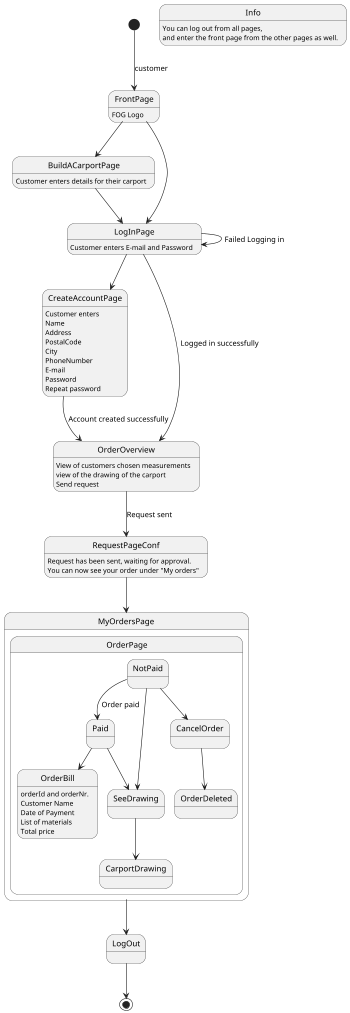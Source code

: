 @startuml
'https://plantuml.com/state-diagram

scale 350 width
[*] --> FrontPage : customer

state FrontPage {
FrontPage : FOG Logo
}

state Info
Info : You can log out from all pages,
Info : and enter the front page from the other pages as well.
state BuildACarportPage
FrontPage --> BuildACarportPage
BuildACarportPage : Customer enters details for their carport
BuildACarportPage --> LogInPage


state CreateAccountPage
CreateAccountPage : Customer enters
CreateAccountPage : Name
CreateAccountPage : Address
CreateAccountPage : PostalCode
CreateAccountPage : City
CreateAccountPage : PhoneNumber
CreateAccountPage : E-mail
CreateAccountPage : Password
CreateAccountPage : Repeat password
CreateAccountPage --> OrderOverview : Account created successfully

state LogInPage
FrontPage --> LogInPage
LogInPage : Customer enters E-mail and Password
LogInPage --> LogInPage : Failed Logging in
LogInPage --> CreateAccountPage

state OrderOverview
LogInPage --> OrderOverview : Logged in successfully
OrderOverview : View of customers chosen measurements
OrderOverview : view of the drawing of the carport
OrderOverview : Send request
OrderOverview --> RequestPageConf : Request sent

state RequestPageConf
RequestPageConf --> MyOrdersPage
RequestPageConf : Request has been sent, waiting for approval.
RequestPageConf : You can now see your order under "My orders"

state MyOrdersPage {

state OrderPage {

state Paid
Paid --> SeeDrawing
Paid --> OrderBill

state OrderBill
OrderBill : orderId and orderNr.
OrderBill : Customer Name
OrderBill : Date of Payment
OrderBill : List of materials
OrderBill : Total price

state NotPaid
NotPaid --> Paid : Order paid
NotPaid --> SeeDrawing
NotPaid --> CancelOrder

state SeeDrawing

state CancelOrder
CancelOrder --> OrderDeleted

state OrderDeleted

state CarportDrawing
SeeDrawing --> CarportDrawing
 }

}

 state LogOut
 MyOrdersPage --> LogOut

LogOut --> [*]

@enduml